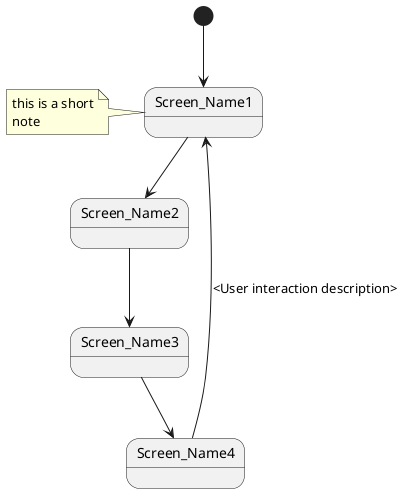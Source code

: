 @startuml

[*] --> Screen_Name1
Screen_Name1 --> Screen_Name2
Screen_Name2 --> Screen_Name3
Screen_Name3 --> Screen_Name4 
Screen_Name4 --> Screen_Name1 : <User interaction description>

note left of Screen_Name1 : this is a short\nnote


@enduml